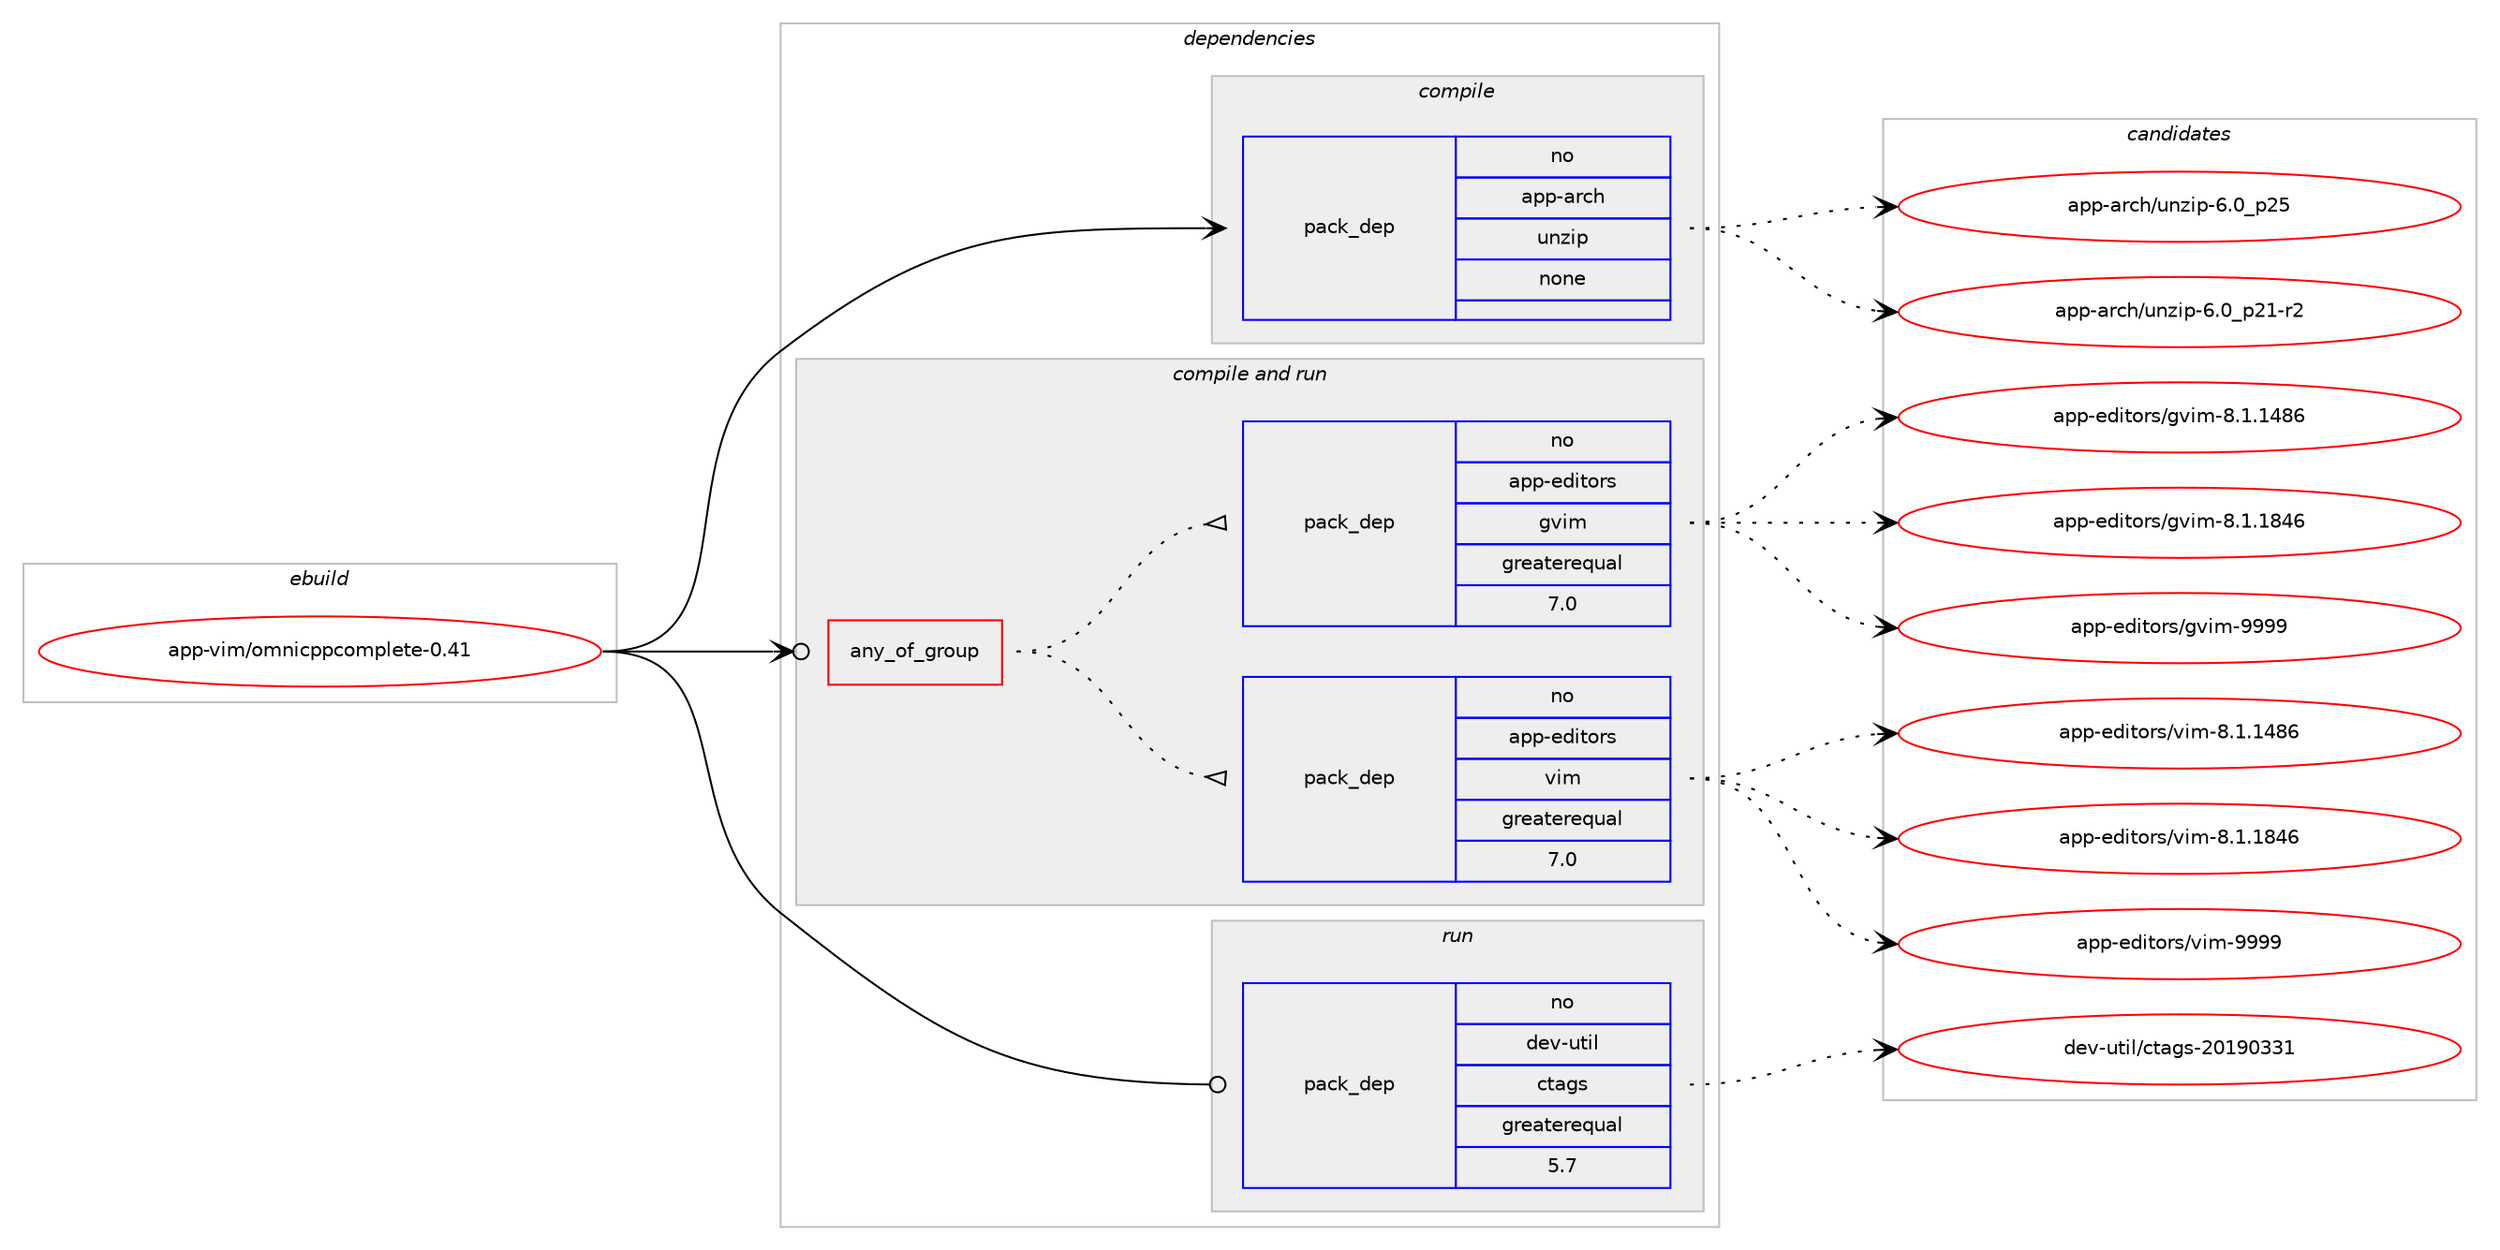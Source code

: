 digraph prolog {

# *************
# Graph options
# *************

newrank=true;
concentrate=true;
compound=true;
graph [rankdir=LR,fontname=Helvetica,fontsize=10,ranksep=1.5];#, ranksep=2.5, nodesep=0.2];
edge  [arrowhead=vee];
node  [fontname=Helvetica,fontsize=10];

# **********
# The ebuild
# **********

subgraph cluster_leftcol {
color=gray;
rank=same;
label=<<i>ebuild</i>>;
id [label="app-vim/omnicppcomplete-0.41", color=red, width=4, href="../app-vim/omnicppcomplete-0.41.svg"];
}

# ****************
# The dependencies
# ****************

subgraph cluster_midcol {
color=gray;
label=<<i>dependencies</i>>;
subgraph cluster_compile {
fillcolor="#eeeeee";
style=filled;
label=<<i>compile</i>>;
subgraph pack382420 {
dependency514064 [label=<<TABLE BORDER="0" CELLBORDER="1" CELLSPACING="0" CELLPADDING="4" WIDTH="220"><TR><TD ROWSPAN="6" CELLPADDING="30">pack_dep</TD></TR><TR><TD WIDTH="110">no</TD></TR><TR><TD>app-arch</TD></TR><TR><TD>unzip</TD></TR><TR><TD>none</TD></TR><TR><TD></TD></TR></TABLE>>, shape=none, color=blue];
}
id:e -> dependency514064:w [weight=20,style="solid",arrowhead="vee"];
}
subgraph cluster_compileandrun {
fillcolor="#eeeeee";
style=filled;
label=<<i>compile and run</i>>;
subgraph any9108 {
dependency514065 [label=<<TABLE BORDER="0" CELLBORDER="1" CELLSPACING="0" CELLPADDING="4"><TR><TD CELLPADDING="10">any_of_group</TD></TR></TABLE>>, shape=none, color=red];subgraph pack382421 {
dependency514066 [label=<<TABLE BORDER="0" CELLBORDER="1" CELLSPACING="0" CELLPADDING="4" WIDTH="220"><TR><TD ROWSPAN="6" CELLPADDING="30">pack_dep</TD></TR><TR><TD WIDTH="110">no</TD></TR><TR><TD>app-editors</TD></TR><TR><TD>vim</TD></TR><TR><TD>greaterequal</TD></TR><TR><TD>7.0</TD></TR></TABLE>>, shape=none, color=blue];
}
dependency514065:e -> dependency514066:w [weight=20,style="dotted",arrowhead="oinv"];
subgraph pack382422 {
dependency514067 [label=<<TABLE BORDER="0" CELLBORDER="1" CELLSPACING="0" CELLPADDING="4" WIDTH="220"><TR><TD ROWSPAN="6" CELLPADDING="30">pack_dep</TD></TR><TR><TD WIDTH="110">no</TD></TR><TR><TD>app-editors</TD></TR><TR><TD>gvim</TD></TR><TR><TD>greaterequal</TD></TR><TR><TD>7.0</TD></TR></TABLE>>, shape=none, color=blue];
}
dependency514065:e -> dependency514067:w [weight=20,style="dotted",arrowhead="oinv"];
}
id:e -> dependency514065:w [weight=20,style="solid",arrowhead="odotvee"];
}
subgraph cluster_run {
fillcolor="#eeeeee";
style=filled;
label=<<i>run</i>>;
subgraph pack382423 {
dependency514068 [label=<<TABLE BORDER="0" CELLBORDER="1" CELLSPACING="0" CELLPADDING="4" WIDTH="220"><TR><TD ROWSPAN="6" CELLPADDING="30">pack_dep</TD></TR><TR><TD WIDTH="110">no</TD></TR><TR><TD>dev-util</TD></TR><TR><TD>ctags</TD></TR><TR><TD>greaterequal</TD></TR><TR><TD>5.7</TD></TR></TABLE>>, shape=none, color=blue];
}
id:e -> dependency514068:w [weight=20,style="solid",arrowhead="odot"];
}
}

# **************
# The candidates
# **************

subgraph cluster_choices {
rank=same;
color=gray;
label=<<i>candidates</i>>;

subgraph choice382420 {
color=black;
nodesep=1;
choice9711211245971149910447117110122105112455446489511250494511450 [label="app-arch/unzip-6.0_p21-r2", color=red, width=4,href="../app-arch/unzip-6.0_p21-r2.svg"];
choice971121124597114991044711711012210511245544648951125053 [label="app-arch/unzip-6.0_p25", color=red, width=4,href="../app-arch/unzip-6.0_p25.svg"];
dependency514064:e -> choice9711211245971149910447117110122105112455446489511250494511450:w [style=dotted,weight="100"];
dependency514064:e -> choice971121124597114991044711711012210511245544648951125053:w [style=dotted,weight="100"];
}
subgraph choice382421 {
color=black;
nodesep=1;
choice971121124510110010511611111411547118105109455646494649525654 [label="app-editors/vim-8.1.1486", color=red, width=4,href="../app-editors/vim-8.1.1486.svg"];
choice971121124510110010511611111411547118105109455646494649565254 [label="app-editors/vim-8.1.1846", color=red, width=4,href="../app-editors/vim-8.1.1846.svg"];
choice9711211245101100105116111114115471181051094557575757 [label="app-editors/vim-9999", color=red, width=4,href="../app-editors/vim-9999.svg"];
dependency514066:e -> choice971121124510110010511611111411547118105109455646494649525654:w [style=dotted,weight="100"];
dependency514066:e -> choice971121124510110010511611111411547118105109455646494649565254:w [style=dotted,weight="100"];
dependency514066:e -> choice9711211245101100105116111114115471181051094557575757:w [style=dotted,weight="100"];
}
subgraph choice382422 {
color=black;
nodesep=1;
choice971121124510110010511611111411547103118105109455646494649525654 [label="app-editors/gvim-8.1.1486", color=red, width=4,href="../app-editors/gvim-8.1.1486.svg"];
choice971121124510110010511611111411547103118105109455646494649565254 [label="app-editors/gvim-8.1.1846", color=red, width=4,href="../app-editors/gvim-8.1.1846.svg"];
choice9711211245101100105116111114115471031181051094557575757 [label="app-editors/gvim-9999", color=red, width=4,href="../app-editors/gvim-9999.svg"];
dependency514067:e -> choice971121124510110010511611111411547103118105109455646494649525654:w [style=dotted,weight="100"];
dependency514067:e -> choice971121124510110010511611111411547103118105109455646494649565254:w [style=dotted,weight="100"];
dependency514067:e -> choice9711211245101100105116111114115471031181051094557575757:w [style=dotted,weight="100"];
}
subgraph choice382423 {
color=black;
nodesep=1;
choice10010111845117116105108479911697103115455048495748515149 [label="dev-util/ctags-20190331", color=red, width=4,href="../dev-util/ctags-20190331.svg"];
dependency514068:e -> choice10010111845117116105108479911697103115455048495748515149:w [style=dotted,weight="100"];
}
}

}
